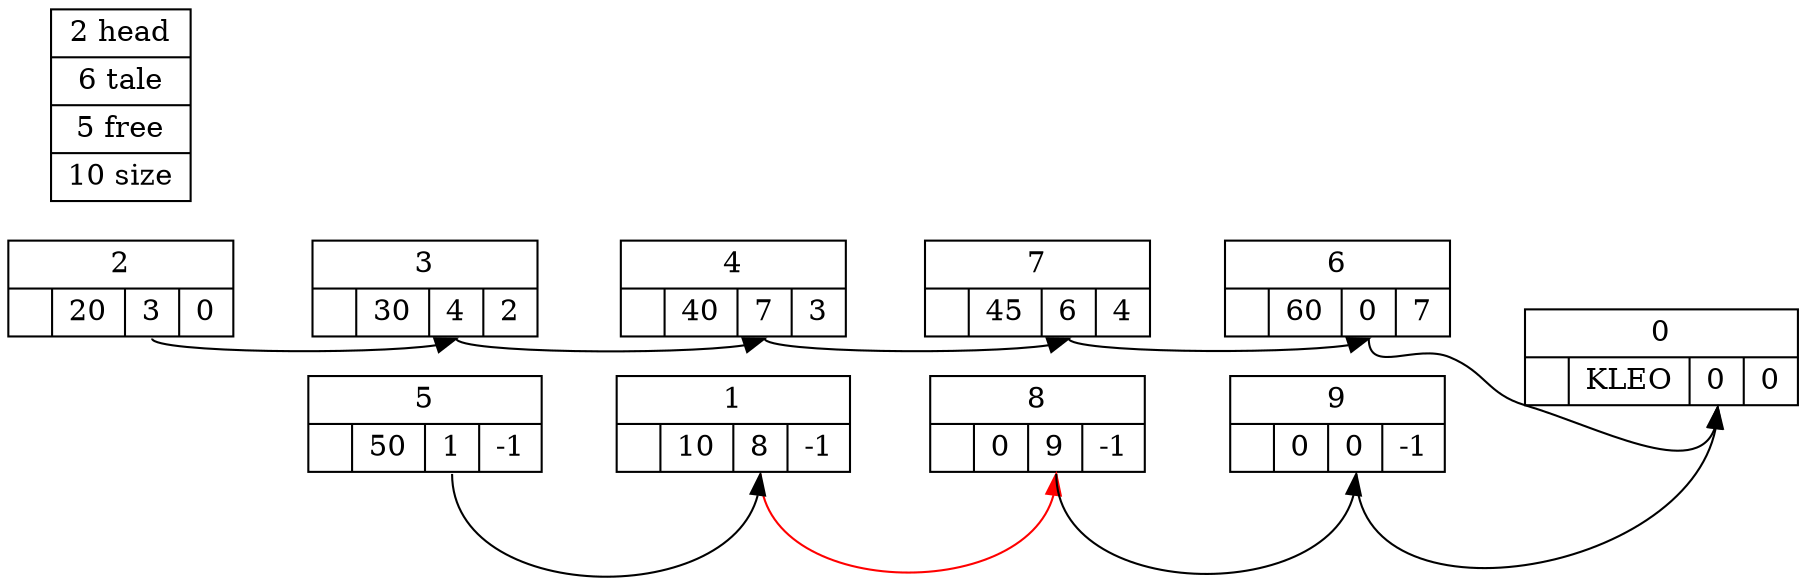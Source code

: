 digraph List {
	rankdir = TB;
	rankdir = LR;
	
	 0 [shape = record, label = " 0 | {| KLEO
 | <1> 0 | <2> 0}"];
	 1 [shape = record, label = " 1 | {| 10 | <1> 8 | <2> -1}"];
	 2 [shape = record, label = " 2 | {| 20 | <1> 3 | <2> 0}"];
	 3 [shape = record, label = " 3 | {| 30 | <1> 4 | <2> 2}"];
	 4 [shape = record, label = " 4 | {| 40 | <1> 7 | <2> 3}"];
	 5 [shape = record, label = " 5 | {| 50 | <1> 1 | <2> -1}"];
	 6 [shape = record, label = " 6 | {| 60 | <1> 0 | <2> 7}"];
	 7 [shape = record, label = " 7 | {| 45 | <1> 6 | <2> 4}"];
	 8 [shape = record, label = " 8 | {| 0 | <1> 9 | <2> -1}"];
	 9 [shape = record, label = " 9 | {| 0 | <1> 0 | <2> -1}"];
	 information [shape = record, label = " 2 head | 6 tale | 5 free | 10 size "];
	1: <1> -> 8: <1>[color="red"];
	2: <1> -> 3: <1>;
	3: <1> -> 4: <1>;
	4: <1> -> 7: <1>;
	5: <1> -> 1: <1>;
	6: <1> -> 0: <1>;
	7: <1> -> 6: <1>;
	8: <1> -> 9: <1>;
	9: <1> -> 0: <1>;
}
